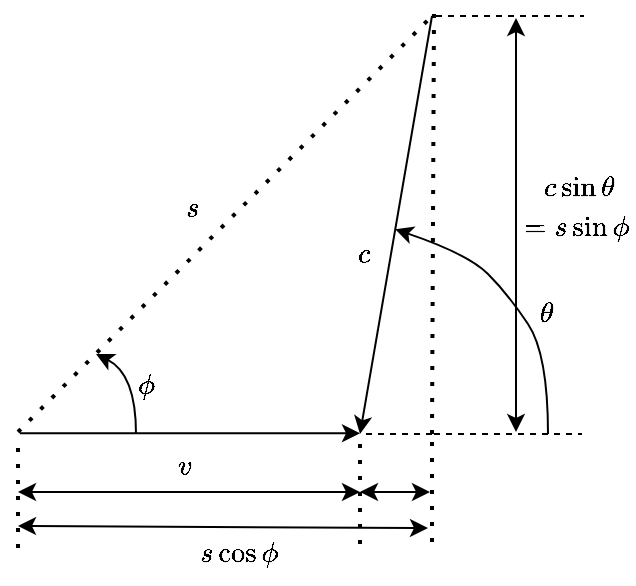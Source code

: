 <mxfile version="28.0.9">
  <diagram name="Page-1" id="gq547RzR7dGRfh6frgQc">
    <mxGraphModel grid="0" page="1" gridSize="10" guides="1" tooltips="1" connect="1" arrows="1" fold="1" pageScale="1" pageWidth="850" pageHeight="1100" math="1" shadow="0">
      <root>
        <mxCell id="0" />
        <mxCell id="1" parent="0" />
        <mxCell id="Q-S0luPAoe812pMzrayR-15" value="" style="endArrow=classic;html=1;rounded=0;" edge="1" parent="1">
          <mxGeometry width="50" height="50" relative="1" as="geometry">
            <mxPoint x="402" y="191" as="sourcePoint" />
            <mxPoint x="366" y="400" as="targetPoint" />
          </mxGeometry>
        </mxCell>
        <mxCell id="Q-S0luPAoe812pMzrayR-20" value="" style="endArrow=none;dashed=1;html=1;dashPattern=1 3;strokeWidth=2;rounded=0;" edge="1" parent="1">
          <mxGeometry width="50" height="50" relative="1" as="geometry">
            <mxPoint x="195" y="399" as="sourcePoint" />
            <mxPoint x="402" y="191" as="targetPoint" />
          </mxGeometry>
        </mxCell>
        <mxCell id="Q-S0luPAoe812pMzrayR-24" value="" style="endArrow=classic;html=1;rounded=0;" edge="1" parent="1">
          <mxGeometry width="50" height="50" relative="1" as="geometry">
            <mxPoint x="196" y="399.66" as="sourcePoint" />
            <mxPoint x="366" y="399.66" as="targetPoint" />
          </mxGeometry>
        </mxCell>
        <mxCell id="Q-S0luPAoe812pMzrayR-30" value="" style="curved=1;endArrow=classic;html=1;rounded=0;entryX=0.816;entryY=-0.164;entryDx=0;entryDy=0;entryPerimeter=0;" edge="1" parent="1">
          <mxGeometry width="50" height="50" relative="1" as="geometry">
            <mxPoint x="460" y="400" as="sourcePoint" />
            <mxPoint x="383.6" y="297.629" as="targetPoint" />
            <Array as="points">
              <mxPoint x="460" y="360" />
              <mxPoint x="440" y="330" />
              <mxPoint x="420" y="310" />
            </Array>
          </mxGeometry>
        </mxCell>
        <mxCell id="Q-S0luPAoe812pMzrayR-33" value="" style="curved=1;endArrow=classic;html=1;rounded=0;" edge="1" parent="1">
          <mxGeometry width="50" height="50" relative="1" as="geometry">
            <mxPoint x="254" y="400" as="sourcePoint" />
            <mxPoint x="234" y="360" as="targetPoint" />
            <Array as="points">
              <mxPoint x="254" y="370" />
            </Array>
          </mxGeometry>
        </mxCell>
        <mxCell id="Q-S0luPAoe812pMzrayR-35" value="$$v$$" style="rounded=0;whiteSpace=wrap;html=1;strokeColor=none;fillColor=none;" vertex="1" parent="1">
          <mxGeometry x="263" y="401" width="30" height="30" as="geometry" />
        </mxCell>
        <mxCell id="CQ07zhqS1hCk4tY9jhNN-3" value="" style="endArrow=none;dashed=1;html=1;dashPattern=1 3;strokeWidth=2;rounded=0;" edge="1" parent="1">
          <mxGeometry width="50" height="50" relative="1" as="geometry">
            <mxPoint x="195" y="457" as="sourcePoint" />
            <mxPoint x="195" y="401" as="targetPoint" />
          </mxGeometry>
        </mxCell>
        <mxCell id="CQ07zhqS1hCk4tY9jhNN-4" value="" style="endArrow=none;dashed=1;html=1;dashPattern=1 3;strokeWidth=2;rounded=0;" edge="1" parent="1">
          <mxGeometry width="50" height="50" relative="1" as="geometry">
            <mxPoint x="402" y="400" as="sourcePoint" />
            <mxPoint x="403" y="188" as="targetPoint" />
          </mxGeometry>
        </mxCell>
        <mxCell id="CQ07zhqS1hCk4tY9jhNN-8" value="" style="endArrow=none;dashed=1;html=1;dashPattern=1 3;strokeWidth=2;rounded=0;" edge="1" parent="1">
          <mxGeometry width="50" height="50" relative="1" as="geometry">
            <mxPoint x="366" y="455" as="sourcePoint" />
            <mxPoint x="366" y="399" as="targetPoint" />
          </mxGeometry>
        </mxCell>
        <mxCell id="CQ07zhqS1hCk4tY9jhNN-9" value="" style="endArrow=none;dashed=1;html=1;rounded=0;" edge="1" parent="1">
          <mxGeometry width="50" height="50" relative="1" as="geometry">
            <mxPoint x="402" y="400" as="sourcePoint" />
            <mxPoint x="366" y="400" as="targetPoint" />
          </mxGeometry>
        </mxCell>
        <mxCell id="CQ07zhqS1hCk4tY9jhNN-10" value="$$\phi$$" style="rounded=0;whiteSpace=wrap;html=1;strokeColor=none;fillColor=none;" vertex="1" parent="1">
          <mxGeometry x="244" y="361" width="30" height="30" as="geometry" />
        </mxCell>
        <mxCell id="CQ07zhqS1hCk4tY9jhNN-11" value="$$\theta$$" style="rounded=0;whiteSpace=wrap;html=1;strokeColor=none;fillColor=none;" vertex="1" parent="1">
          <mxGeometry x="444.005" y="325.005" width="30" height="30" as="geometry" />
        </mxCell>
        <mxCell id="CQ07zhqS1hCk4tY9jhNN-12" value="" style="endArrow=classic;startArrow=classic;html=1;rounded=0;" edge="1" parent="1">
          <mxGeometry width="50" height="50" relative="1" as="geometry">
            <mxPoint x="195" y="429" as="sourcePoint" />
            <mxPoint x="366" y="429" as="targetPoint" />
          </mxGeometry>
        </mxCell>
        <mxCell id="CQ07zhqS1hCk4tY9jhNN-13" value="" style="endArrow=none;dashed=1;html=1;rounded=0;" edge="1" parent="1">
          <mxGeometry width="50" height="50" relative="1" as="geometry">
            <mxPoint x="403" y="400" as="sourcePoint" />
            <mxPoint x="477" y="400" as="targetPoint" />
          </mxGeometry>
        </mxCell>
        <mxCell id="CQ07zhqS1hCk4tY9jhNN-14" value="" style="endArrow=classic;startArrow=classic;html=1;rounded=0;" edge="1" parent="1">
          <mxGeometry width="50" height="50" relative="1" as="geometry">
            <mxPoint x="195" y="446" as="sourcePoint" />
            <mxPoint x="400" y="447" as="targetPoint" />
          </mxGeometry>
        </mxCell>
        <mxCell id="CQ07zhqS1hCk4tY9jhNN-15" value="" style="endArrow=none;dashed=1;html=1;dashPattern=1 3;strokeWidth=2;rounded=0;" edge="1" parent="1">
          <mxGeometry width="50" height="50" relative="1" as="geometry">
            <mxPoint x="402" y="454" as="sourcePoint" />
            <mxPoint x="402" y="398" as="targetPoint" />
          </mxGeometry>
        </mxCell>
        <mxCell id="CQ07zhqS1hCk4tY9jhNN-16" value="" style="endArrow=classic;startArrow=classic;html=1;rounded=0;" edge="1" parent="1">
          <mxGeometry width="50" height="50" relative="1" as="geometry">
            <mxPoint x="366" y="429" as="sourcePoint" />
            <mxPoint x="401" y="429" as="targetPoint" />
          </mxGeometry>
        </mxCell>
        <mxCell id="CQ07zhqS1hCk4tY9jhNN-17" value="$$s$$" style="rounded=0;whiteSpace=wrap;html=1;strokeColor=none;fillColor=none;" vertex="1" parent="1">
          <mxGeometry x="267" y="272" width="30" height="30" as="geometry" />
        </mxCell>
        <mxCell id="CQ07zhqS1hCk4tY9jhNN-18" value="$$s \cos \phi$$" style="rounded=0;whiteSpace=wrap;html=1;strokeColor=none;fillColor=none;" vertex="1" parent="1">
          <mxGeometry x="278" y="445" width="55" height="30" as="geometry" />
        </mxCell>
        <mxCell id="CQ07zhqS1hCk4tY9jhNN-19" value="" style="endArrow=none;dashed=1;html=1;rounded=0;" edge="1" parent="1">
          <mxGeometry width="50" height="50" relative="1" as="geometry">
            <mxPoint x="404" y="191" as="sourcePoint" />
            <mxPoint x="478" y="191" as="targetPoint" />
          </mxGeometry>
        </mxCell>
        <mxCell id="CQ07zhqS1hCk4tY9jhNN-20" value="" style="endArrow=classic;startArrow=classic;html=1;rounded=0;" edge="1" parent="1">
          <mxGeometry width="50" height="50" relative="1" as="geometry">
            <mxPoint x="444" y="399" as="sourcePoint" />
            <mxPoint x="444" y="192" as="targetPoint" />
          </mxGeometry>
        </mxCell>
        <mxCell id="CQ07zhqS1hCk4tY9jhNN-21" value="$$c \sin \theta$$" style="rounded=0;whiteSpace=wrap;html=1;strokeColor=none;fillColor=none;" vertex="1" parent="1">
          <mxGeometry x="448" y="262" width="55" height="30" as="geometry" />
        </mxCell>
        <mxCell id="CQ07zhqS1hCk4tY9jhNN-22" value="$$= s \sin \phi$$" style="rounded=0;whiteSpace=wrap;html=1;strokeColor=none;fillColor=none;" vertex="1" parent="1">
          <mxGeometry x="447" y="282" width="55" height="30" as="geometry" />
        </mxCell>
        <mxCell id="CQ07zhqS1hCk4tY9jhNN-23" value="$$c$$" style="rounded=0;whiteSpace=wrap;html=1;strokeColor=none;fillColor=none;" vertex="1" parent="1">
          <mxGeometry x="353" y="295" width="30" height="30" as="geometry" />
        </mxCell>
      </root>
    </mxGraphModel>
  </diagram>
</mxfile>
